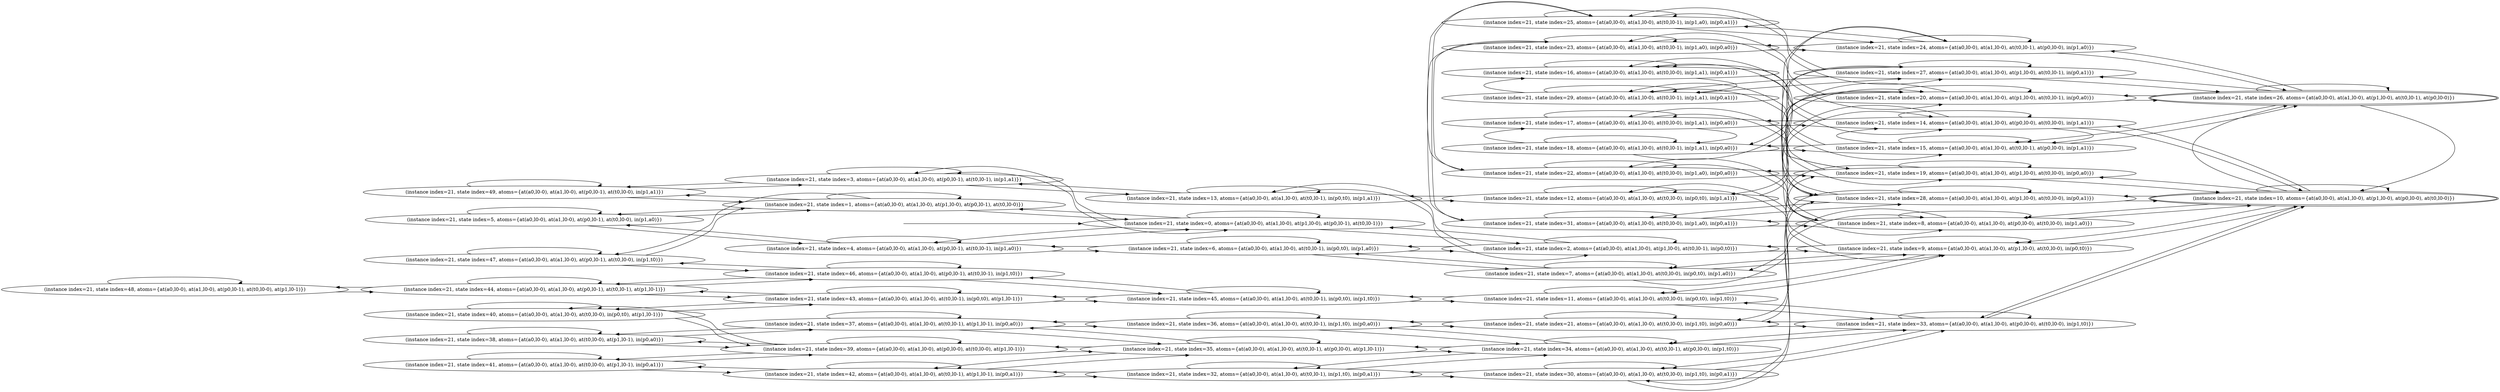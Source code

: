 digraph {
rankdir="LR"
s48[label="(instance index=21, state index=48, atoms={at(a0,l0-0), at(a1,l0-0), at(p0,l0-1), at(t0,l0-0), at(p1,l0-1)})"]
s41[label="(instance index=21, state index=41, atoms={at(a0,l0-0), at(a1,l0-0), at(t0,l0-0), at(p1,l0-1), in(p0,a1)})"]
s38[label="(instance index=21, state index=38, atoms={at(a0,l0-0), at(a1,l0-0), at(t0,l0-0), at(p1,l0-1), in(p0,a0)})"]
s40[label="(instance index=21, state index=40, atoms={at(a0,l0-0), at(a1,l0-0), at(t0,l0-0), in(p0,t0), at(p1,l0-1)})"]
s44[label="(instance index=21, state index=44, atoms={at(a0,l0-0), at(a1,l0-0), at(p0,l0-1), at(t0,l0-1), at(p1,l0-1)})"]
s5[label="(instance index=21, state index=5, atoms={at(a0,l0-0), at(a1,l0-0), at(p0,l0-1), at(t0,l0-0), in(p1,a0)})"]
s47[label="(instance index=21, state index=47, atoms={at(a0,l0-0), at(a1,l0-0), at(p0,l0-1), at(t0,l0-0), in(p1,t0)})"]
s49[label="(instance index=21, state index=49, atoms={at(a0,l0-0), at(a1,l0-0), at(p0,l0-1), at(t0,l0-0), in(p1,a1)})"]
s39[label="(instance index=21, state index=39, atoms={at(a0,l0-0), at(a1,l0-0), at(p0,l0-0), at(t0,l0-0), at(p1,l0-1)})"]
s42[label="(instance index=21, state index=42, atoms={at(a0,l0-0), at(a1,l0-0), at(t0,l0-1), at(p1,l0-1), in(p0,a1)})"]
s37[label="(instance index=21, state index=37, atoms={at(a0,l0-0), at(a1,l0-0), at(t0,l0-1), at(p1,l0-1), in(p0,a0)})"]
s46[label="(instance index=21, state index=46, atoms={at(a0,l0-0), at(a1,l0-0), at(p0,l0-1), at(t0,l0-1), in(p1,t0)})"]
s43[label="(instance index=21, state index=43, atoms={at(a0,l0-0), at(a1,l0-0), at(t0,l0-1), in(p0,t0), at(p1,l0-1)})"]
s4[label="(instance index=21, state index=4, atoms={at(a0,l0-0), at(a1,l0-0), at(p0,l0-1), at(t0,l0-1), in(p1,a0)})"]
s3[label="(instance index=21, state index=3, atoms={at(a0,l0-0), at(a1,l0-0), at(p0,l0-1), at(t0,l0-1), in(p1,a1)})"]
s1[label="(instance index=21, state index=1, atoms={at(a0,l0-0), at(a1,l0-0), at(p1,l0-0), at(p0,l0-1), at(t0,l0-0)})"]
s35[label="(instance index=21, state index=35, atoms={at(a0,l0-0), at(a1,l0-0), at(t0,l0-1), at(p0,l0-0), at(p1,l0-1)})"]
s32[label="(instance index=21, state index=32, atoms={at(a0,l0-0), at(a1,l0-0), at(t0,l0-1), in(p1,t0), in(p0,a1)})"]
s36[label="(instance index=21, state index=36, atoms={at(a0,l0-0), at(a1,l0-0), at(t0,l0-1), in(p1,t0), in(p0,a0)})"]
s45[label="(instance index=21, state index=45, atoms={at(a0,l0-0), at(a1,l0-0), at(t0,l0-1), in(p0,t0), in(p1,t0)})"]
s13[label="(instance index=21, state index=13, atoms={at(a0,l0-0), at(a1,l0-0), at(t0,l0-1), in(p0,t0), in(p1,a1)})"]
s6[label="(instance index=21, state index=6, atoms={at(a0,l0-0), at(a1,l0-0), at(t0,l0-1), in(p0,t0), in(p1,a0)})"]
s0[label="(instance index=21, state index=0, atoms={at(a0,l0-0), at(a1,l0-0), at(p1,l0-0), at(p0,l0-1), at(t0,l0-1)})"]
s34[label="(instance index=21, state index=34, atoms={at(a0,l0-0), at(a1,l0-0), at(t0,l0-1), at(p0,l0-0), in(p1,t0)})"]
s30[label="(instance index=21, state index=30, atoms={at(a0,l0-0), at(a1,l0-0), at(t0,l0-0), in(p1,t0), in(p0,a1)})"]
s21[label="(instance index=21, state index=21, atoms={at(a0,l0-0), at(a1,l0-0), at(t0,l0-0), in(p1,t0), in(p0,a0)})"]
s31[label="(instance index=21, state index=31, atoms={at(a0,l0-0), at(a1,l0-0), at(t0,l0-0), in(p1,a0), in(p0,a1)})"]
s22[label="(instance index=21, state index=22, atoms={at(a0,l0-0), at(a1,l0-0), at(t0,l0-0), in(p1,a0), in(p0,a0)})"]
s17[label="(instance index=21, state index=17, atoms={at(a0,l0-0), at(a1,l0-0), at(t0,l0-0), in(p1,a1), in(p0,a0)})"]
s16[label="(instance index=21, state index=16, atoms={at(a0,l0-0), at(a1,l0-0), at(t0,l0-0), in(p1,a1), in(p0,a1)})"]
s12[label="(instance index=21, state index=12, atoms={at(a0,l0-0), at(a1,l0-0), at(t0,l0-0), in(p0,t0), in(p1,a1)})"]
s7[label="(instance index=21, state index=7, atoms={at(a0,l0-0), at(a1,l0-0), at(t0,l0-0), in(p0,t0), in(p1,a0)})"]
s11[label="(instance index=21, state index=11, atoms={at(a0,l0-0), at(a1,l0-0), at(t0,l0-0), in(p0,t0), in(p1,t0)})"]
s2[label="(instance index=21, state index=2, atoms={at(a0,l0-0), at(a1,l0-0), at(p1,l0-0), at(t0,l0-1), in(p0,t0)})"]
s25[label="(instance index=21, state index=25, atoms={at(a0,l0-0), at(a1,l0-0), at(t0,l0-1), in(p1,a0), in(p0,a1)})"]
s23[label="(instance index=21, state index=23, atoms={at(a0,l0-0), at(a1,l0-0), at(t0,l0-1), in(p1,a0), in(p0,a0)})"]
s29[label="(instance index=21, state index=29, atoms={at(a0,l0-0), at(a1,l0-0), at(t0,l0-1), in(p1,a1), in(p0,a1)})"]
s18[label="(instance index=21, state index=18, atoms={at(a0,l0-0), at(a1,l0-0), at(t0,l0-1), in(p1,a1), in(p0,a0)})"]
s28[label="(instance index=21, state index=28, atoms={at(a0,l0-0), at(a1,l0-0), at(p1,l0-0), at(t0,l0-0), in(p0,a1)})"]
s19[label="(instance index=21, state index=19, atoms={at(a0,l0-0), at(a1,l0-0), at(p1,l0-0), at(t0,l0-0), in(p0,a0)})"]
s8[label="(instance index=21, state index=8, atoms={at(a0,l0-0), at(a1,l0-0), at(p0,l0-0), at(t0,l0-0), in(p1,a0)})"]
s14[label="(instance index=21, state index=14, atoms={at(a0,l0-0), at(a1,l0-0), at(p0,l0-0), at(t0,l0-0), in(p1,a1)})"]
s27[label="(instance index=21, state index=27, atoms={at(a0,l0-0), at(a1,l0-0), at(p1,l0-0), at(t0,l0-1), in(p0,a1)})"]
s24[label="(instance index=21, state index=24, atoms={at(a0,l0-0), at(a1,l0-0), at(t0,l0-1), at(p0,l0-0), in(p1,a0)})"]
s9[label="(instance index=21, state index=9, atoms={at(a0,l0-0), at(a1,l0-0), at(p1,l0-0), at(t0,l0-0), in(p0,t0)})"]
s20[label="(instance index=21, state index=20, atoms={at(a0,l0-0), at(a1,l0-0), at(p1,l0-0), at(t0,l0-1), in(p0,a0)})"]
s15[label="(instance index=21, state index=15, atoms={at(a0,l0-0), at(a1,l0-0), at(t0,l0-1), at(p0,l0-0), in(p1,a1)})"]
s33[label="(instance index=21, state index=33, atoms={at(a0,l0-0), at(a1,l0-0), at(p0,l0-0), at(t0,l0-0), in(p1,t0)})"]
s26[peripheries=2,label="(instance index=21, state index=26, atoms={at(a0,l0-0), at(a1,l0-0), at(p1,l0-0), at(t0,l0-1), at(p0,l0-0)})"]
s10[peripheries=2,label="(instance index=21, state index=10, atoms={at(a0,l0-0), at(a1,l0-0), at(p1,l0-0), at(p0,l0-0), at(t0,l0-0)})"]
Dangling [ label = "", style = invis ]
{ rank = same; Dangling }
Dangling -> s0
{ rank = same; s0}
{ rank = same; s41,s38,s40,s44,s5,s47,s49}
{ rank = same; s39,s42,s37,s46,s43,s4,s3,s1}
{ rank = same; s35,s32,s36,s45,s13,s6,s0}
{ rank = same; s34,s30,s21,s31,s22,s17,s16,s12,s7,s11,s2,s25,s23,s29,s18}
{ rank = same; s28,s19,s8,s14,s27,s24,s9,s20,s15,s33}
{ rank = same; s26,s10}
{
s48->s44
s48->s48
}
{
s41->s39
s41->s42
s41->s41
s38->s39
s38->s38
s38->s37
s40->s39
s40->s43
s40->s40
s44->s46
s44->s43
s44->s44
s44->s48
s5->s5
s5->s4
s5->s1
s47->s47
s47->s46
s47->s1
s49->s3
s49->s1
s49->s49
}
{
s39->s41
s39->s39
s39->s38
s39->s40
s39->s35
s42->s35
s42->s42
s42->s41
s42->s32
s37->s38
s37->s37
s37->s36
s37->s35
s46->s47
s46->s46
s46->s45
s46->s44
s43->s45
s43->s43
s43->s44
s43->s40
s4->s6
s4->s5
s4->s4
s4->s0
s3->s3
s3->s13
s3->s49
s3->s0
s1->s49
s1->s47
s1->s1
s1->s5
s1->s0
}
{
s35->s42
s35->s37
s35->s35
s35->s39
s35->s34
s32->s30
s32->s34
s32->s42
s32->s32
s36->s36
s36->s21
s36->s37
s36->s34
s45->s46
s45->s45
s45->s11
s45->s43
s13->s13
s13->s12
s13->s3
s13->s2
s6->s7
s6->s4
s6->s6
s6->s2
s0->s4
s0->s3
s0->s2
s0->s1
s0->s0
}
{
s34->s36
s34->s35
s34->s34
s34->s33
s34->s32
s30->s30
s30->s33
s30->s28
s30->s32
s21->s36
s21->s19
s21->s21
s21->s33
s31->s31
s31->s25
s31->s28
s31->s8
s22->s22
s22->s23
s22->s19
s22->s8
s17->s19
s17->s14
s17->s18
s17->s17
s16->s14
s16->s29
s16->s28
s16->s16
s12->s14
s12->s12
s12->s13
s12->s9
s7->s7
s7->s6
s7->s9
s7->s8
s11->s11
s11->s33
s11->s45
s11->s9
s2->s13
s2->s9
s2->s6
s2->s2
s2->s0
s25->s31
s25->s27
s25->s25
s25->s24
s23->s23
s23->s22
s23->s20
s23->s24
s29->s29
s29->s15
s29->s27
s29->s16
s18->s15
s18->s20
s18->s18
s18->s17
}
{
s28->s28
s28->s27
s28->s30
s28->s16
s28->s31
s28->s10
s19->s22
s19->s21
s19->s20
s19->s19
s19->s17
s19->s10
s8->s31
s8->s24
s8->s10
s8->s22
s8->s8
s8->s7
s14->s16
s14->s15
s14->s14
s14->s12
s14->s17
s14->s10
s27->s29
s27->s28
s27->s27
s27->s26
s27->s25
s24->s26
s24->s25
s24->s24
s24->s23
s24->s8
s9->s12
s9->s11
s9->s10
s9->s7
s9->s9
s9->s2
s20->s26
s20->s20
s20->s19
s20->s23
s20->s18
s15->s26
s15->s18
s15->s15
s15->s29
s15->s14
s33->s30
s33->s21
s33->s11
s33->s10
s33->s34
s33->s33
}
{
s26->s26
s26->s27
s26->s20
s26->s15
s26->s24
s26->s10
s10->s28
s10->s19
s10->s14
s10->s26
s10->s10
s10->s8
s10->s9
s10->s33
}
}
